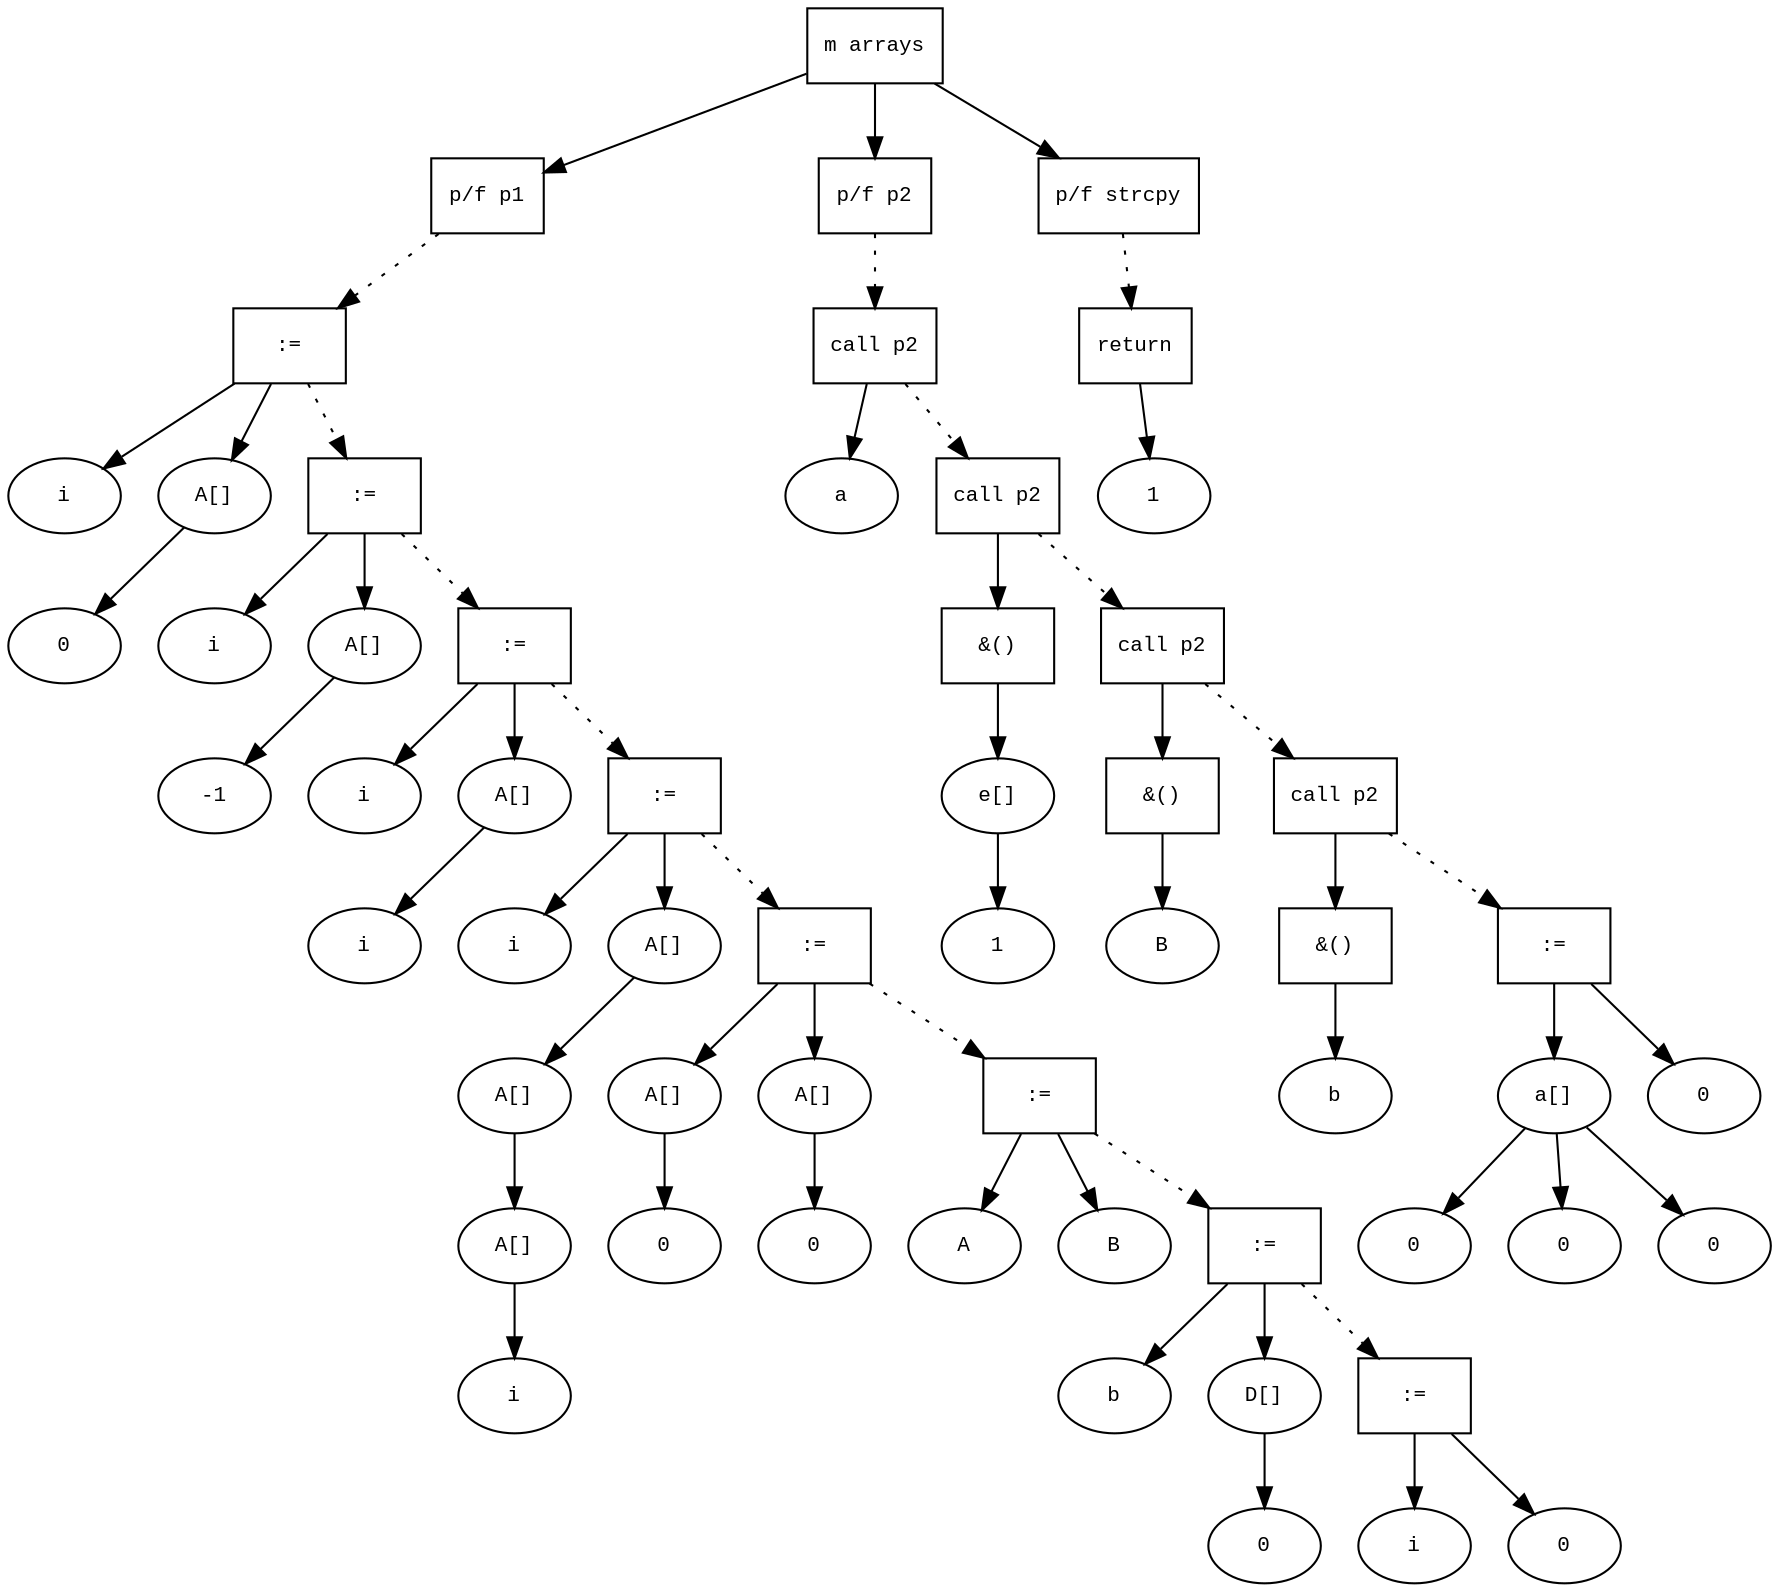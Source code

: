 digraph AST {
  graph [fontname="Times New Roman",fontsize=10];
  node  [fontname="Courier New",fontsize=10];
  edge  [fontname="Times New Roman",fontsize=10];

  node0 [label="m arrays",shape=box];
  node9 [label="p/f p1",shape=box];
  node20 [label=":=",shape=box];
  node17 [label="i",shape=ellipse];
  node20->node17;
  node18 [label="A[]",shape=ellipse];
  node19 [label="0",shape=ellipse];
  node18-> node19;
  node20->node18;
  node9 -> node20 [style=dotted];
  node24 [label=":=",shape=box];
  node21 [label="i",shape=ellipse];
  node24->node21;
  node22 [label="A[]",shape=ellipse];
  node23 [label="-1",shape=ellipse];
  node22-> node23;
  node24->node22;
  node20 -> node24 [style=dotted];
  node28 [label=":=",shape=box];
  node25 [label="i",shape=ellipse];
  node28->node25;
  node26 [label="A[]",shape=ellipse];
  node27 [label="i",shape=ellipse];
  node26-> node27;
  node28->node26;
  node24 -> node28 [style=dotted];
  node34 [label=":=",shape=box];
  node29 [label="i",shape=ellipse];
  node34->node29;
  node30 [label="A[]",shape=ellipse];
  node31 [label="A[]",shape=ellipse];
  node32 [label="A[]",shape=ellipse];
  node33 [label="i",shape=ellipse];
  node32-> node33;
  node31-> node32;
  node30-> node31;
  node34->node30;
  node28 -> node34 [style=dotted];
  node39 [label=":=",shape=box];
  node35 [label="A[]",shape=ellipse];
  node36 [label="0",shape=ellipse];
  node35-> node36;
  node39->node35;
  node37 [label="A[]",shape=ellipse];
  node38 [label="0",shape=ellipse];
  node37-> node38;
  node39->node37;
  node34 -> node39 [style=dotted];
  node42 [label=":=",shape=box];
  node40 [label="A",shape=ellipse];
  node42->node40;
  node41 [label="B",shape=ellipse];
  node42->node41;
  node39 -> node42 [style=dotted];
  node46 [label=":=",shape=box];
  node43 [label="b",shape=ellipse];
  node46->node43;
  node44 [label="D[]",shape=ellipse];
  node45 [label="0",shape=ellipse];
  node44-> node45;
  node46->node44;
  node42 -> node46 [style=dotted];
  node49 [label=":=",shape=box];
  node47 [label="i",shape=ellipse];
  node49->node47;
  node48 [label="0",shape=ellipse];
  node49->node48;
  node46 -> node49 [style=dotted];
  node0 -> node9;
  node50 [label="p/f p2",shape=box];
  node66 [label="call p2",shape=box];
  node67 [label="a",shape=ellipse];
  node66->node67;
  node50 -> node66 [style=dotted];
  node69 [label="call p2",shape=box];
  node72 [label="&()",shape=box];
  node70 [label="e[]",shape=ellipse];
  node71 [label="1",shape=ellipse];
  node70-> node71;
  node72->node70;
  node69->node72;
  node66 -> node69 [style=dotted];
  node74 [label="call p2",shape=box];
  node76 [label="&()",shape=box];
  node75 [label="B",shape=ellipse];
  node76->node75;
  node74->node76;
  node69 -> node74 [style=dotted];
  node78 [label="call p2",shape=box];
  node80 [label="&()",shape=box];
  node79 [label="b",shape=ellipse];
  node80->node79;
  node78->node80;
  node74 -> node78 [style=dotted];
  node87 [label=":=",shape=box];
  node82 [label="a[]",shape=ellipse];
  node83 [label="0",shape=ellipse];
  node82-> node83;
  node84 [label="0",shape=ellipse];
  node82-> node84;
  node85 [label="0",shape=ellipse];
  node82-> node85;
  node87->node82;
  node86 [label="0",shape=ellipse];
  node87->node86;
  node78 -> node87 [style=dotted];
  node0 -> node50;
  node88 [label="p/f strcpy",shape=box];
  node96 [label="return",shape=box];
  node95 [label="1",shape=ellipse];
  node96->node95;
  node88 -> node96 [style=dotted];
  node0 -> node88;
}
